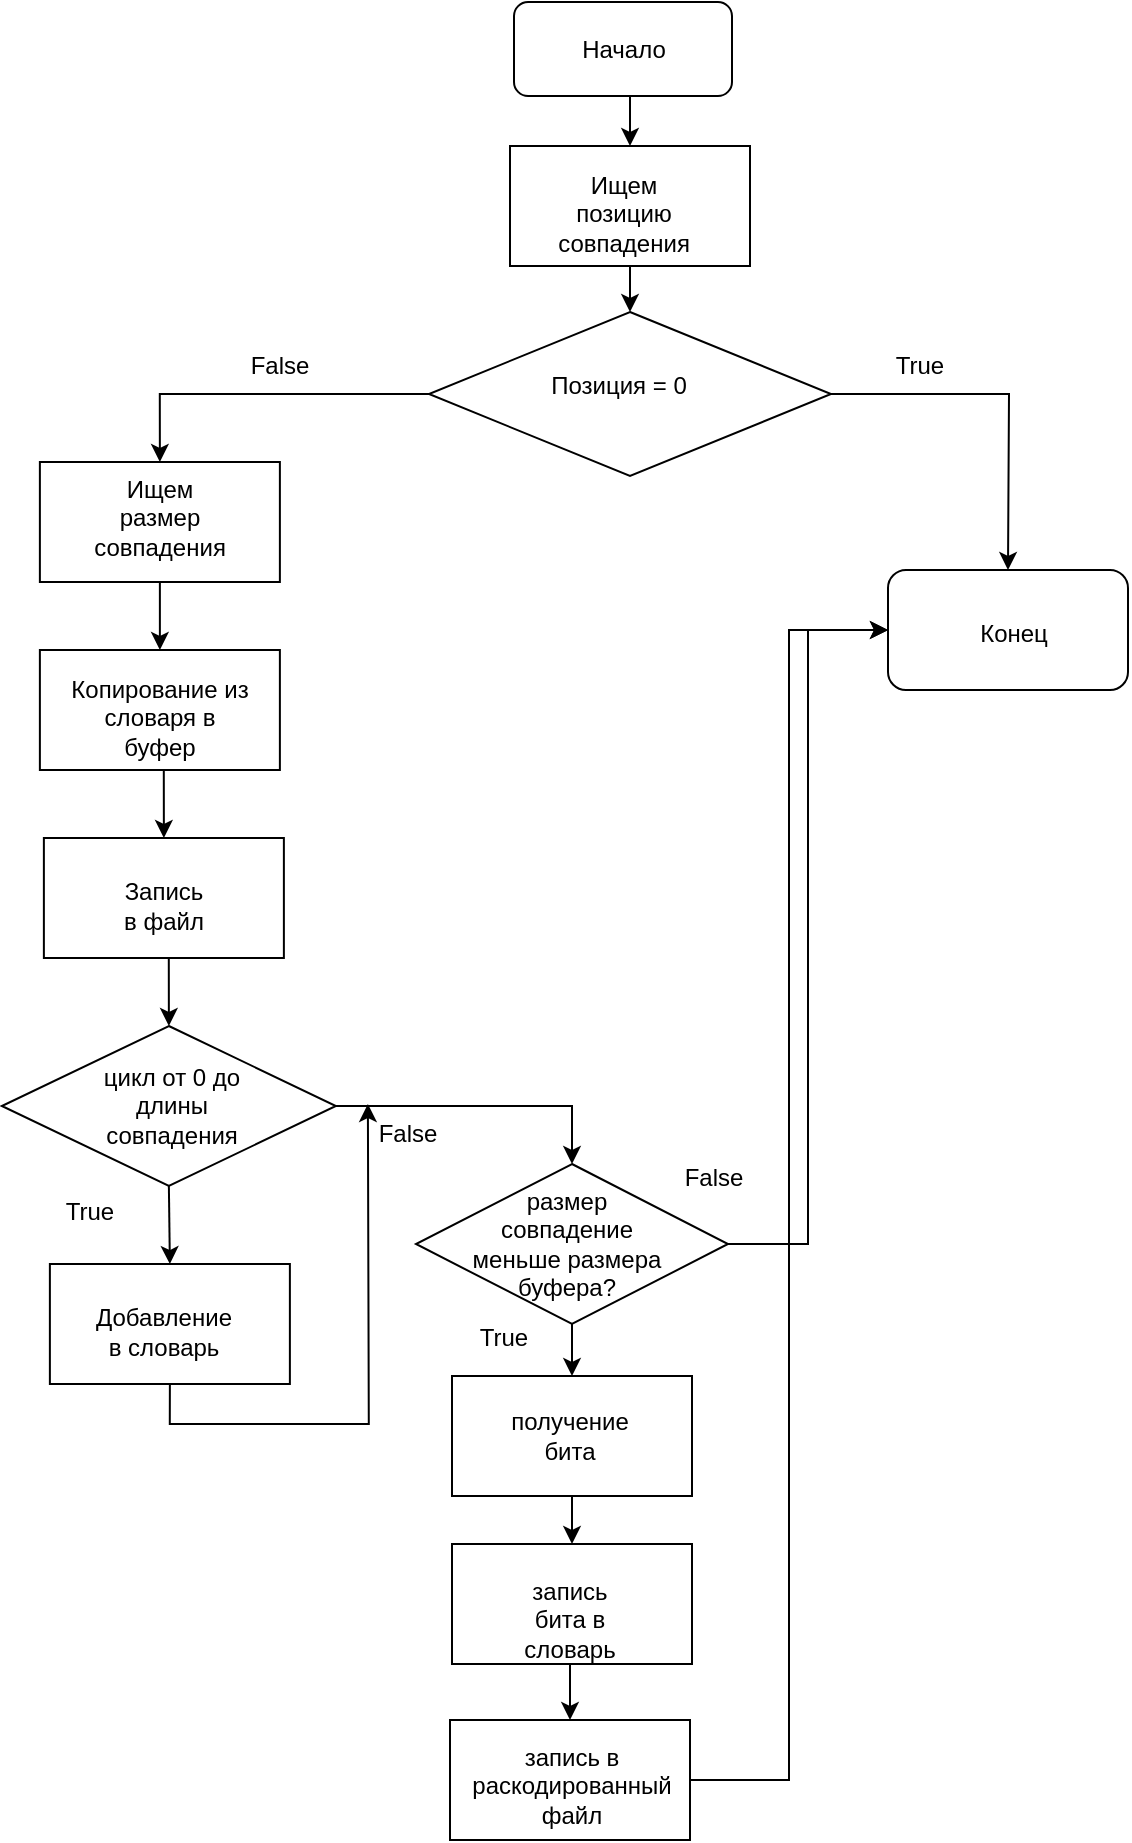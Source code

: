 <mxfile version="13.1.9" type="device"><diagram id="C5RBs43oDa-KdzZeNtuy" name="Page-1"><mxGraphModel dx="1673" dy="908" grid="0" gridSize="10" guides="1" tooltips="1" connect="1" arrows="1" fold="1" page="1" pageScale="1" pageWidth="827" pageHeight="1169" math="0" shadow="0"><root><mxCell id="WIyWlLk6GJQsqaUBKTNV-0"/><mxCell id="WIyWlLk6GJQsqaUBKTNV-1" parent="WIyWlLk6GJQsqaUBKTNV-0"/><mxCell id="XoOCcPZZv_oGXmC1Pe_s-3" style="edgeStyle=orthogonalEdgeStyle;rounded=0;orthogonalLoop=1;jettySize=auto;html=1;exitX=0.5;exitY=1;exitDx=0;exitDy=0;entryX=0.5;entryY=0;entryDx=0;entryDy=0;" parent="WIyWlLk6GJQsqaUBKTNV-1" source="XoOCcPZZv_oGXmC1Pe_s-0" target="XoOCcPZZv_oGXmC1Pe_s-2" edge="1"><mxGeometry relative="1" as="geometry"/></mxCell><mxCell id="XoOCcPZZv_oGXmC1Pe_s-0" value="" style="rounded=1;whiteSpace=wrap;html=1;" parent="WIyWlLk6GJQsqaUBKTNV-1" vertex="1"><mxGeometry x="354" y="53" width="109" height="47" as="geometry"/></mxCell><mxCell id="XoOCcPZZv_oGXmC1Pe_s-1" value="Начало" style="text;html=1;strokeColor=none;fillColor=none;align=center;verticalAlign=middle;whiteSpace=wrap;rounded=0;" parent="WIyWlLk6GJQsqaUBKTNV-1" vertex="1"><mxGeometry x="388.5" y="66.5" width="40" height="20" as="geometry"/></mxCell><mxCell id="XoOCcPZZv_oGXmC1Pe_s-7" style="edgeStyle=orthogonalEdgeStyle;rounded=0;orthogonalLoop=1;jettySize=auto;html=1;exitX=0.5;exitY=1;exitDx=0;exitDy=0;entryX=0.5;entryY=0;entryDx=0;entryDy=0;" parent="WIyWlLk6GJQsqaUBKTNV-1" source="XoOCcPZZv_oGXmC1Pe_s-2" target="XoOCcPZZv_oGXmC1Pe_s-5" edge="1"><mxGeometry relative="1" as="geometry"/></mxCell><mxCell id="XoOCcPZZv_oGXmC1Pe_s-2" value="" style="rounded=0;whiteSpace=wrap;html=1;" parent="WIyWlLk6GJQsqaUBKTNV-1" vertex="1"><mxGeometry x="352" y="125" width="120" height="60" as="geometry"/></mxCell><mxCell id="XoOCcPZZv_oGXmC1Pe_s-4" value="Ищем позицию совпадения" style="text;html=1;strokeColor=none;fillColor=none;align=center;verticalAlign=middle;whiteSpace=wrap;rounded=0;" parent="WIyWlLk6GJQsqaUBKTNV-1" vertex="1"><mxGeometry x="389" y="149" width="40" height="20" as="geometry"/></mxCell><mxCell id="XoOCcPZZv_oGXmC1Pe_s-12" style="edgeStyle=orthogonalEdgeStyle;rounded=0;orthogonalLoop=1;jettySize=auto;html=1;exitX=1;exitY=0.5;exitDx=0;exitDy=0;entryX=0.5;entryY=0;entryDx=0;entryDy=0;" parent="WIyWlLk6GJQsqaUBKTNV-1" source="XoOCcPZZv_oGXmC1Pe_s-5" edge="1"><mxGeometry relative="1" as="geometry"><mxPoint x="601" y="337" as="targetPoint"/></mxGeometry></mxCell><mxCell id="XoOCcPZZv_oGXmC1Pe_s-13" style="edgeStyle=orthogonalEdgeStyle;rounded=0;orthogonalLoop=1;jettySize=auto;html=1;exitX=0;exitY=0.5;exitDx=0;exitDy=0;entryX=0.5;entryY=0;entryDx=0;entryDy=0;" parent="WIyWlLk6GJQsqaUBKTNV-1" source="XoOCcPZZv_oGXmC1Pe_s-5" target="XoOCcPZZv_oGXmC1Pe_s-10" edge="1"><mxGeometry relative="1" as="geometry"/></mxCell><mxCell id="XoOCcPZZv_oGXmC1Pe_s-5" value="" style="rhombus;whiteSpace=wrap;html=1;" parent="WIyWlLk6GJQsqaUBKTNV-1" vertex="1"><mxGeometry x="311.5" y="208" width="201" height="82" as="geometry"/></mxCell><mxCell id="XoOCcPZZv_oGXmC1Pe_s-6" value="Позиция =&amp;nbsp;0" style="text;html=1;strokeColor=none;fillColor=none;align=center;verticalAlign=middle;whiteSpace=wrap;rounded=0;" parent="WIyWlLk6GJQsqaUBKTNV-1" vertex="1"><mxGeometry x="368" y="235" width="77" height="20" as="geometry"/></mxCell><mxCell id="XoOCcPZZv_oGXmC1Pe_s-8" value="True" style="text;html=1;strokeColor=none;fillColor=none;align=center;verticalAlign=middle;whiteSpace=wrap;rounded=0;" parent="WIyWlLk6GJQsqaUBKTNV-1" vertex="1"><mxGeometry x="537" y="225" width="40" height="20" as="geometry"/></mxCell><mxCell id="XoOCcPZZv_oGXmC1Pe_s-9" value="False" style="text;html=1;strokeColor=none;fillColor=none;align=center;verticalAlign=middle;whiteSpace=wrap;rounded=0;" parent="WIyWlLk6GJQsqaUBKTNV-1" vertex="1"><mxGeometry x="217" y="225" width="40" height="20" as="geometry"/></mxCell><mxCell id="XoOCcPZZv_oGXmC1Pe_s-20" style="edgeStyle=orthogonalEdgeStyle;rounded=0;orthogonalLoop=1;jettySize=auto;html=1;exitX=0.5;exitY=1;exitDx=0;exitDy=0;entryX=0.5;entryY=0;entryDx=0;entryDy=0;" parent="WIyWlLk6GJQsqaUBKTNV-1" source="XoOCcPZZv_oGXmC1Pe_s-10" target="XoOCcPZZv_oGXmC1Pe_s-18" edge="1"><mxGeometry relative="1" as="geometry"/></mxCell><mxCell id="XoOCcPZZv_oGXmC1Pe_s-10" value="" style="rounded=0;whiteSpace=wrap;html=1;" parent="WIyWlLk6GJQsqaUBKTNV-1" vertex="1"><mxGeometry x="116.94" y="283" width="120" height="60" as="geometry"/></mxCell><mxCell id="XoOCcPZZv_oGXmC1Pe_s-14" value="Ищем размер совпадения" style="text;html=1;strokeColor=none;fillColor=none;align=center;verticalAlign=middle;whiteSpace=wrap;rounded=0;" parent="WIyWlLk6GJQsqaUBKTNV-1" vertex="1"><mxGeometry x="156.94" y="301" width="40" height="20" as="geometry"/></mxCell><mxCell id="XoOCcPZZv_oGXmC1Pe_s-16" value="" style="rounded=1;whiteSpace=wrap;html=1;" parent="WIyWlLk6GJQsqaUBKTNV-1" vertex="1"><mxGeometry x="541" y="337" width="120" height="60" as="geometry"/></mxCell><mxCell id="XoOCcPZZv_oGXmC1Pe_s-17" value="Конец" style="text;html=1;strokeColor=none;fillColor=none;align=center;verticalAlign=middle;whiteSpace=wrap;rounded=0;" parent="WIyWlLk6GJQsqaUBKTNV-1" vertex="1"><mxGeometry x="584" y="359" width="40" height="20" as="geometry"/></mxCell><mxCell id="XoOCcPZZv_oGXmC1Pe_s-23" style="edgeStyle=orthogonalEdgeStyle;rounded=0;orthogonalLoop=1;jettySize=auto;html=1;exitX=0.5;exitY=1;exitDx=0;exitDy=0;entryX=0.5;entryY=0;entryDx=0;entryDy=0;" parent="WIyWlLk6GJQsqaUBKTNV-1" source="XoOCcPZZv_oGXmC1Pe_s-18" target="XoOCcPZZv_oGXmC1Pe_s-21" edge="1"><mxGeometry relative="1" as="geometry"/></mxCell><mxCell id="XoOCcPZZv_oGXmC1Pe_s-18" value="" style="rounded=0;whiteSpace=wrap;html=1;" parent="WIyWlLk6GJQsqaUBKTNV-1" vertex="1"><mxGeometry x="116.94" y="377" width="120" height="60" as="geometry"/></mxCell><mxCell id="XoOCcPZZv_oGXmC1Pe_s-19" value="Копирование&amp;nbsp;из словаря в буфер" style="text;html=1;strokeColor=none;fillColor=none;align=center;verticalAlign=middle;whiteSpace=wrap;rounded=0;" parent="WIyWlLk6GJQsqaUBKTNV-1" vertex="1"><mxGeometry x="134.94" y="401" width="84" height="20" as="geometry"/></mxCell><mxCell id="XoOCcPZZv_oGXmC1Pe_s-26" style="edgeStyle=orthogonalEdgeStyle;rounded=0;orthogonalLoop=1;jettySize=auto;html=1;exitX=0.5;exitY=1;exitDx=0;exitDy=0;entryX=0.5;entryY=0;entryDx=0;entryDy=0;" parent="WIyWlLk6GJQsqaUBKTNV-1" source="XoOCcPZZv_oGXmC1Pe_s-21" target="XoOCcPZZv_oGXmC1Pe_s-24" edge="1"><mxGeometry relative="1" as="geometry"/></mxCell><mxCell id="XoOCcPZZv_oGXmC1Pe_s-21" value="" style="rounded=0;whiteSpace=wrap;html=1;" parent="WIyWlLk6GJQsqaUBKTNV-1" vertex="1"><mxGeometry x="118.94" y="471" width="120" height="60" as="geometry"/></mxCell><mxCell id="XoOCcPZZv_oGXmC1Pe_s-22" value="Запись в файл" style="text;html=1;strokeColor=none;fillColor=none;align=center;verticalAlign=middle;whiteSpace=wrap;rounded=0;" parent="WIyWlLk6GJQsqaUBKTNV-1" vertex="1"><mxGeometry x="153.94" y="495" width="50" height="20" as="geometry"/></mxCell><mxCell id="XoOCcPZZv_oGXmC1Pe_s-29" style="edgeStyle=orthogonalEdgeStyle;rounded=0;orthogonalLoop=1;jettySize=auto;html=1;exitX=0.5;exitY=1;exitDx=0;exitDy=0;entryX=0.5;entryY=0;entryDx=0;entryDy=0;" parent="WIyWlLk6GJQsqaUBKTNV-1" source="XoOCcPZZv_oGXmC1Pe_s-24" target="XoOCcPZZv_oGXmC1Pe_s-27" edge="1"><mxGeometry relative="1" as="geometry"/></mxCell><mxCell id="XoOCcPZZv_oGXmC1Pe_s-33" style="edgeStyle=orthogonalEdgeStyle;rounded=0;orthogonalLoop=1;jettySize=auto;html=1;exitX=1;exitY=0.5;exitDx=0;exitDy=0;entryX=0.5;entryY=0;entryDx=0;entryDy=0;" parent="WIyWlLk6GJQsqaUBKTNV-1" source="XoOCcPZZv_oGXmC1Pe_s-24" target="XoOCcPZZv_oGXmC1Pe_s-32" edge="1"><mxGeometry relative="1" as="geometry"/></mxCell><mxCell id="XoOCcPZZv_oGXmC1Pe_s-24" value="" style="rhombus;whiteSpace=wrap;html=1;" parent="WIyWlLk6GJQsqaUBKTNV-1" vertex="1"><mxGeometry x="97.94" y="565" width="167" height="80" as="geometry"/></mxCell><mxCell id="XoOCcPZZv_oGXmC1Pe_s-25" value="цикл от 0 до длины совпадения" style="text;html=1;strokeColor=none;fillColor=none;align=center;verticalAlign=middle;whiteSpace=wrap;rounded=0;" parent="WIyWlLk6GJQsqaUBKTNV-1" vertex="1"><mxGeometry x="134.94" y="586" width="96" height="38" as="geometry"/></mxCell><mxCell id="dCfKTt9bFzeb3nLxtXOG-0" style="edgeStyle=orthogonalEdgeStyle;rounded=0;orthogonalLoop=1;jettySize=auto;html=1;exitX=0.5;exitY=1;exitDx=0;exitDy=0;" edge="1" parent="WIyWlLk6GJQsqaUBKTNV-1" source="XoOCcPZZv_oGXmC1Pe_s-27"><mxGeometry relative="1" as="geometry"><mxPoint x="280.94" y="604" as="targetPoint"/></mxGeometry></mxCell><mxCell id="XoOCcPZZv_oGXmC1Pe_s-27" value="" style="rounded=0;whiteSpace=wrap;html=1;" parent="WIyWlLk6GJQsqaUBKTNV-1" vertex="1"><mxGeometry x="121.94" y="684" width="120" height="60" as="geometry"/></mxCell><mxCell id="XoOCcPZZv_oGXmC1Pe_s-28" value="Добавление в словарь" style="text;html=1;strokeColor=none;fillColor=none;align=center;verticalAlign=middle;whiteSpace=wrap;rounded=0;" parent="WIyWlLk6GJQsqaUBKTNV-1" vertex="1"><mxGeometry x="158.94" y="708" width="40" height="20" as="geometry"/></mxCell><mxCell id="XoOCcPZZv_oGXmC1Pe_s-30" value="True" style="text;html=1;strokeColor=none;fillColor=none;align=center;verticalAlign=middle;whiteSpace=wrap;rounded=0;" parent="WIyWlLk6GJQsqaUBKTNV-1" vertex="1"><mxGeometry x="121.94" y="648" width="40" height="20" as="geometry"/></mxCell><mxCell id="XoOCcPZZv_oGXmC1Pe_s-31" value="False" style="text;html=1;strokeColor=none;fillColor=none;align=center;verticalAlign=middle;whiteSpace=wrap;rounded=0;" parent="WIyWlLk6GJQsqaUBKTNV-1" vertex="1"><mxGeometry x="281" y="609" width="40" height="20" as="geometry"/></mxCell><mxCell id="XoOCcPZZv_oGXmC1Pe_s-38" style="edgeStyle=orthogonalEdgeStyle;rounded=0;orthogonalLoop=1;jettySize=auto;html=1;exitX=0.5;exitY=1;exitDx=0;exitDy=0;entryX=0.5;entryY=0;entryDx=0;entryDy=0;" parent="WIyWlLk6GJQsqaUBKTNV-1" source="XoOCcPZZv_oGXmC1Pe_s-32" target="XoOCcPZZv_oGXmC1Pe_s-35" edge="1"><mxGeometry relative="1" as="geometry"/></mxCell><mxCell id="XoOCcPZZv_oGXmC1Pe_s-45" style="edgeStyle=orthogonalEdgeStyle;rounded=0;orthogonalLoop=1;jettySize=auto;html=1;exitX=1;exitY=0.5;exitDx=0;exitDy=0;entryX=0;entryY=0.5;entryDx=0;entryDy=0;" parent="WIyWlLk6GJQsqaUBKTNV-1" source="XoOCcPZZv_oGXmC1Pe_s-32" target="XoOCcPZZv_oGXmC1Pe_s-16" edge="1"><mxGeometry relative="1" as="geometry"/></mxCell><mxCell id="XoOCcPZZv_oGXmC1Pe_s-32" value="" style="rhombus;whiteSpace=wrap;html=1;" parent="WIyWlLk6GJQsqaUBKTNV-1" vertex="1"><mxGeometry x="305" y="634" width="156" height="80" as="geometry"/></mxCell><mxCell id="XoOCcPZZv_oGXmC1Pe_s-34" value="размер совпадение меньше размера буфера?" style="text;html=1;strokeColor=none;fillColor=none;align=center;verticalAlign=middle;whiteSpace=wrap;rounded=0;" parent="WIyWlLk6GJQsqaUBKTNV-1" vertex="1"><mxGeometry x="329" y="664" width="103" height="20" as="geometry"/></mxCell><mxCell id="XoOCcPZZv_oGXmC1Pe_s-39" style="edgeStyle=orthogonalEdgeStyle;rounded=0;orthogonalLoop=1;jettySize=auto;html=1;exitX=0.5;exitY=1;exitDx=0;exitDy=0;entryX=0.5;entryY=0;entryDx=0;entryDy=0;" parent="WIyWlLk6GJQsqaUBKTNV-1" source="XoOCcPZZv_oGXmC1Pe_s-35" target="XoOCcPZZv_oGXmC1Pe_s-36" edge="1"><mxGeometry relative="1" as="geometry"/></mxCell><mxCell id="XoOCcPZZv_oGXmC1Pe_s-35" value="" style="rounded=0;whiteSpace=wrap;html=1;" parent="WIyWlLk6GJQsqaUBKTNV-1" vertex="1"><mxGeometry x="323" y="740" width="120" height="60" as="geometry"/></mxCell><mxCell id="XoOCcPZZv_oGXmC1Pe_s-40" style="edgeStyle=orthogonalEdgeStyle;rounded=0;orthogonalLoop=1;jettySize=auto;html=1;exitX=0.5;exitY=1;exitDx=0;exitDy=0;entryX=0.5;entryY=0;entryDx=0;entryDy=0;" parent="WIyWlLk6GJQsqaUBKTNV-1" source="XoOCcPZZv_oGXmC1Pe_s-36" target="XoOCcPZZv_oGXmC1Pe_s-37" edge="1"><mxGeometry relative="1" as="geometry"/></mxCell><mxCell id="XoOCcPZZv_oGXmC1Pe_s-36" value="" style="rounded=0;whiteSpace=wrap;html=1;" parent="WIyWlLk6GJQsqaUBKTNV-1" vertex="1"><mxGeometry x="323" y="824" width="120" height="60" as="geometry"/></mxCell><mxCell id="XoOCcPZZv_oGXmC1Pe_s-44" style="edgeStyle=orthogonalEdgeStyle;rounded=0;orthogonalLoop=1;jettySize=auto;html=1;entryX=0;entryY=0.5;entryDx=0;entryDy=0;" parent="WIyWlLk6GJQsqaUBKTNV-1" source="XoOCcPZZv_oGXmC1Pe_s-37" target="XoOCcPZZv_oGXmC1Pe_s-16" edge="1"><mxGeometry relative="1" as="geometry"/></mxCell><mxCell id="XoOCcPZZv_oGXmC1Pe_s-37" value="" style="rounded=0;whiteSpace=wrap;html=1;" parent="WIyWlLk6GJQsqaUBKTNV-1" vertex="1"><mxGeometry x="322" y="912" width="120" height="60" as="geometry"/></mxCell><mxCell id="XoOCcPZZv_oGXmC1Pe_s-41" value="получение бита" style="text;html=1;strokeColor=none;fillColor=none;align=center;verticalAlign=middle;whiteSpace=wrap;rounded=0;" parent="WIyWlLk6GJQsqaUBKTNV-1" vertex="1"><mxGeometry x="362" y="760" width="40" height="20" as="geometry"/></mxCell><mxCell id="XoOCcPZZv_oGXmC1Pe_s-42" value="запись бита в словарь" style="text;html=1;strokeColor=none;fillColor=none;align=center;verticalAlign=middle;whiteSpace=wrap;rounded=0;" parent="WIyWlLk6GJQsqaUBKTNV-1" vertex="1"><mxGeometry x="362" y="852" width="40" height="20" as="geometry"/></mxCell><mxCell id="XoOCcPZZv_oGXmC1Pe_s-43" value="запись в раскодированный файл" style="text;html=1;strokeColor=none;fillColor=none;align=center;verticalAlign=middle;whiteSpace=wrap;rounded=0;" parent="WIyWlLk6GJQsqaUBKTNV-1" vertex="1"><mxGeometry x="363" y="935" width="40" height="20" as="geometry"/></mxCell><mxCell id="XoOCcPZZv_oGXmC1Pe_s-46" value="True" style="text;html=1;strokeColor=none;fillColor=none;align=center;verticalAlign=middle;whiteSpace=wrap;rounded=0;" parent="WIyWlLk6GJQsqaUBKTNV-1" vertex="1"><mxGeometry x="329" y="711" width="40" height="20" as="geometry"/></mxCell><mxCell id="XoOCcPZZv_oGXmC1Pe_s-47" value="False" style="text;html=1;strokeColor=none;fillColor=none;align=center;verticalAlign=middle;whiteSpace=wrap;rounded=0;" parent="WIyWlLk6GJQsqaUBKTNV-1" vertex="1"><mxGeometry x="434" y="631" width="40" height="20" as="geometry"/></mxCell></root></mxGraphModel></diagram></mxfile>